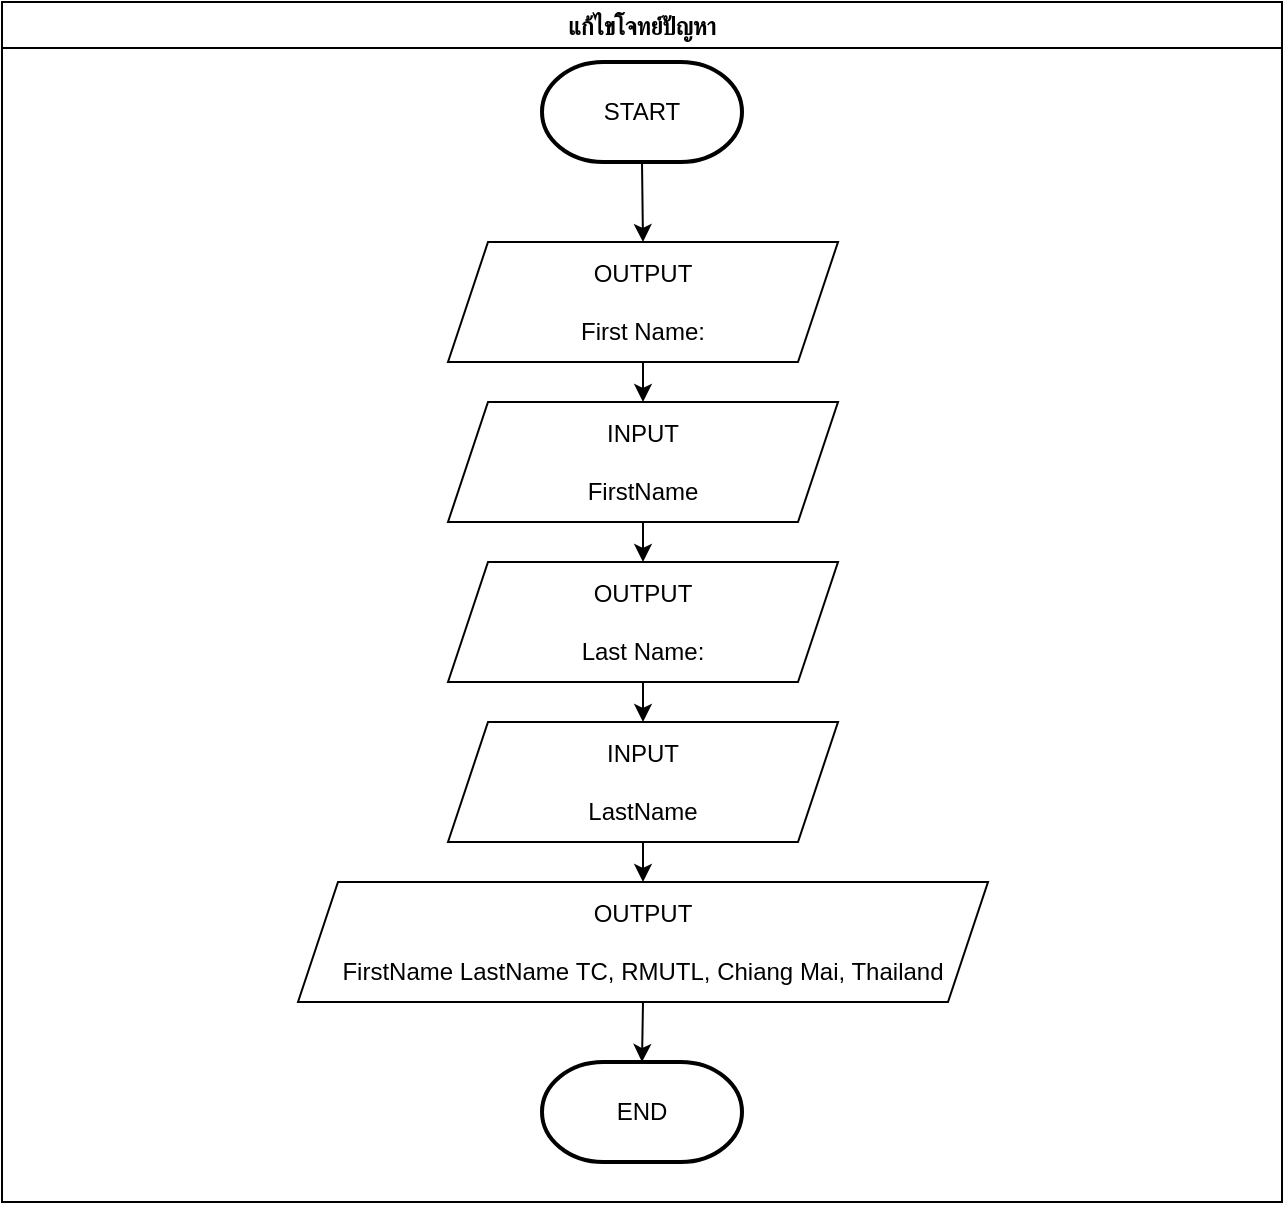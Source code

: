 <mxfile version="24.8.6">
  <diagram name="Page-1" id="a2noEjGUrxi2LQBduwJM">
    <mxGraphModel dx="1569" dy="390" grid="1" gridSize="10" guides="1" tooltips="1" connect="1" arrows="1" fold="1" page="1" pageScale="1" pageWidth="850" pageHeight="1100" math="0" shadow="0">
      <root>
        <mxCell id="0" />
        <mxCell id="1" parent="0" />
        <mxCell id="OH-SeRZGk3RYWAUox0oA-34" value="แก้ไขโจทย์ปัญหา" style="swimlane;fontFamily=Sarabun;fontSource=https%3A%2F%2Ffonts.googleapis.com%2Fcss%3Ffamily%3DSarabun;" parent="1" vertex="1">
          <mxGeometry x="-745" y="40" width="640" height="600" as="geometry" />
        </mxCell>
        <mxCell id="Bfbc1K0Z-ESx8tG73KyT-2" value="OUTPUT&lt;div&gt;&lt;br&gt;&lt;/div&gt;&lt;div&gt;First Name:&lt;/div&gt;" style="shape=parallelogram;perimeter=parallelogramPerimeter;whiteSpace=wrap;html=1;fixedSize=1;" vertex="1" parent="OH-SeRZGk3RYWAUox0oA-34">
          <mxGeometry x="223" y="120" width="195" height="60" as="geometry" />
        </mxCell>
        <mxCell id="Bfbc1K0Z-ESx8tG73KyT-1" value="" style="endArrow=classic;html=1;rounded=0;exitX=0.5;exitY=1;exitDx=0;exitDy=0;entryX=0.5;entryY=0;entryDx=0;entryDy=0;exitPerimeter=0;" edge="1" parent="OH-SeRZGk3RYWAUox0oA-34" source="Bfbc1K0Z-ESx8tG73KyT-16" target="Bfbc1K0Z-ESx8tG73KyT-2">
          <mxGeometry width="50" height="50" relative="1" as="geometry">
            <mxPoint x="320" y="80" as="sourcePoint" />
            <mxPoint x="320" y="120" as="targetPoint" />
          </mxGeometry>
        </mxCell>
        <mxCell id="Bfbc1K0Z-ESx8tG73KyT-5" value="INPUT&lt;div&gt;&lt;br&gt;&lt;/div&gt;&lt;div&gt;FirstName&lt;/div&gt;" style="shape=parallelogram;perimeter=parallelogramPerimeter;whiteSpace=wrap;html=1;fixedSize=1;" vertex="1" parent="OH-SeRZGk3RYWAUox0oA-34">
          <mxGeometry x="223" y="200" width="195" height="60" as="geometry" />
        </mxCell>
        <mxCell id="Bfbc1K0Z-ESx8tG73KyT-6" value="" style="endArrow=classic;html=1;rounded=0;exitX=0.5;exitY=1;exitDx=0;exitDy=0;entryX=0.5;entryY=0;entryDx=0;entryDy=0;" edge="1" parent="OH-SeRZGk3RYWAUox0oA-34" source="Bfbc1K0Z-ESx8tG73KyT-2" target="Bfbc1K0Z-ESx8tG73KyT-5">
          <mxGeometry width="50" height="50" relative="1" as="geometry">
            <mxPoint x="225" y="300" as="sourcePoint" />
            <mxPoint x="275" y="250" as="targetPoint" />
          </mxGeometry>
        </mxCell>
        <mxCell id="Bfbc1K0Z-ESx8tG73KyT-7" value="OUTPUT&lt;div&gt;&lt;br&gt;&lt;/div&gt;&lt;div&gt;Last Name:&lt;/div&gt;" style="shape=parallelogram;perimeter=parallelogramPerimeter;whiteSpace=wrap;html=1;fixedSize=1;" vertex="1" parent="OH-SeRZGk3RYWAUox0oA-34">
          <mxGeometry x="223" y="280" width="195" height="60" as="geometry" />
        </mxCell>
        <mxCell id="Bfbc1K0Z-ESx8tG73KyT-8" value="" style="endArrow=classic;html=1;rounded=0;exitX=0.5;exitY=1;exitDx=0;exitDy=0;entryX=0.5;entryY=0;entryDx=0;entryDy=0;" edge="1" parent="OH-SeRZGk3RYWAUox0oA-34" source="Bfbc1K0Z-ESx8tG73KyT-5" target="Bfbc1K0Z-ESx8tG73KyT-7">
          <mxGeometry width="50" height="50" relative="1" as="geometry">
            <mxPoint x="225" y="300" as="sourcePoint" />
            <mxPoint x="275" y="250" as="targetPoint" />
          </mxGeometry>
        </mxCell>
        <mxCell id="Bfbc1K0Z-ESx8tG73KyT-9" value="INPUT&lt;div&gt;&lt;br&gt;&lt;/div&gt;&lt;div&gt;LastName&lt;/div&gt;" style="shape=parallelogram;perimeter=parallelogramPerimeter;whiteSpace=wrap;html=1;fixedSize=1;" vertex="1" parent="OH-SeRZGk3RYWAUox0oA-34">
          <mxGeometry x="223" y="360" width="195" height="60" as="geometry" />
        </mxCell>
        <mxCell id="Bfbc1K0Z-ESx8tG73KyT-10" value="" style="endArrow=classic;html=1;rounded=0;exitX=0.5;exitY=1;exitDx=0;exitDy=0;entryX=0.5;entryY=0;entryDx=0;entryDy=0;" edge="1" parent="OH-SeRZGk3RYWAUox0oA-34" source="Bfbc1K0Z-ESx8tG73KyT-7" target="Bfbc1K0Z-ESx8tG73KyT-9">
          <mxGeometry width="50" height="50" relative="1" as="geometry">
            <mxPoint x="225" y="300" as="sourcePoint" />
            <mxPoint x="275" y="250" as="targetPoint" />
          </mxGeometry>
        </mxCell>
        <mxCell id="Bfbc1K0Z-ESx8tG73KyT-11" value="OUTPUT&lt;div&gt;&lt;br&gt;&lt;/div&gt;&lt;div&gt;FirstName LastName&amp;nbsp;TC, RMUTL, Chiang Mai, Thailand&lt;/div&gt;" style="shape=parallelogram;perimeter=parallelogramPerimeter;whiteSpace=wrap;html=1;fixedSize=1;" vertex="1" parent="OH-SeRZGk3RYWAUox0oA-34">
          <mxGeometry x="148" y="440" width="345" height="60" as="geometry" />
        </mxCell>
        <mxCell id="Bfbc1K0Z-ESx8tG73KyT-12" value="" style="endArrow=classic;html=1;rounded=0;exitX=0.5;exitY=1;exitDx=0;exitDy=0;entryX=0.5;entryY=0;entryDx=0;entryDy=0;" edge="1" parent="OH-SeRZGk3RYWAUox0oA-34" source="Bfbc1K0Z-ESx8tG73KyT-9" target="Bfbc1K0Z-ESx8tG73KyT-11">
          <mxGeometry width="50" height="50" relative="1" as="geometry">
            <mxPoint x="225" y="400" as="sourcePoint" />
            <mxPoint x="275" y="350" as="targetPoint" />
          </mxGeometry>
        </mxCell>
        <mxCell id="Bfbc1K0Z-ESx8tG73KyT-13" value="" style="endArrow=classic;html=1;rounded=0;exitX=0.5;exitY=1;exitDx=0;exitDy=0;entryX=0.5;entryY=0;entryDx=0;entryDy=0;entryPerimeter=0;" edge="1" parent="OH-SeRZGk3RYWAUox0oA-34" source="Bfbc1K0Z-ESx8tG73KyT-11" target="Bfbc1K0Z-ESx8tG73KyT-14">
          <mxGeometry width="50" height="50" relative="1" as="geometry">
            <mxPoint x="225" y="600" as="sourcePoint" />
            <mxPoint x="320.5" y="530" as="targetPoint" />
          </mxGeometry>
        </mxCell>
        <mxCell id="Bfbc1K0Z-ESx8tG73KyT-14" value="END" style="strokeWidth=2;html=1;shape=mxgraph.flowchart.terminator;whiteSpace=wrap;" vertex="1" parent="OH-SeRZGk3RYWAUox0oA-34">
          <mxGeometry x="270" y="530" width="100" height="50" as="geometry" />
        </mxCell>
        <mxCell id="Bfbc1K0Z-ESx8tG73KyT-16" value="START" style="strokeWidth=2;html=1;shape=mxgraph.flowchart.terminator;whiteSpace=wrap;" vertex="1" parent="OH-SeRZGk3RYWAUox0oA-34">
          <mxGeometry x="270" y="30" width="100" height="50" as="geometry" />
        </mxCell>
      </root>
    </mxGraphModel>
  </diagram>
</mxfile>
